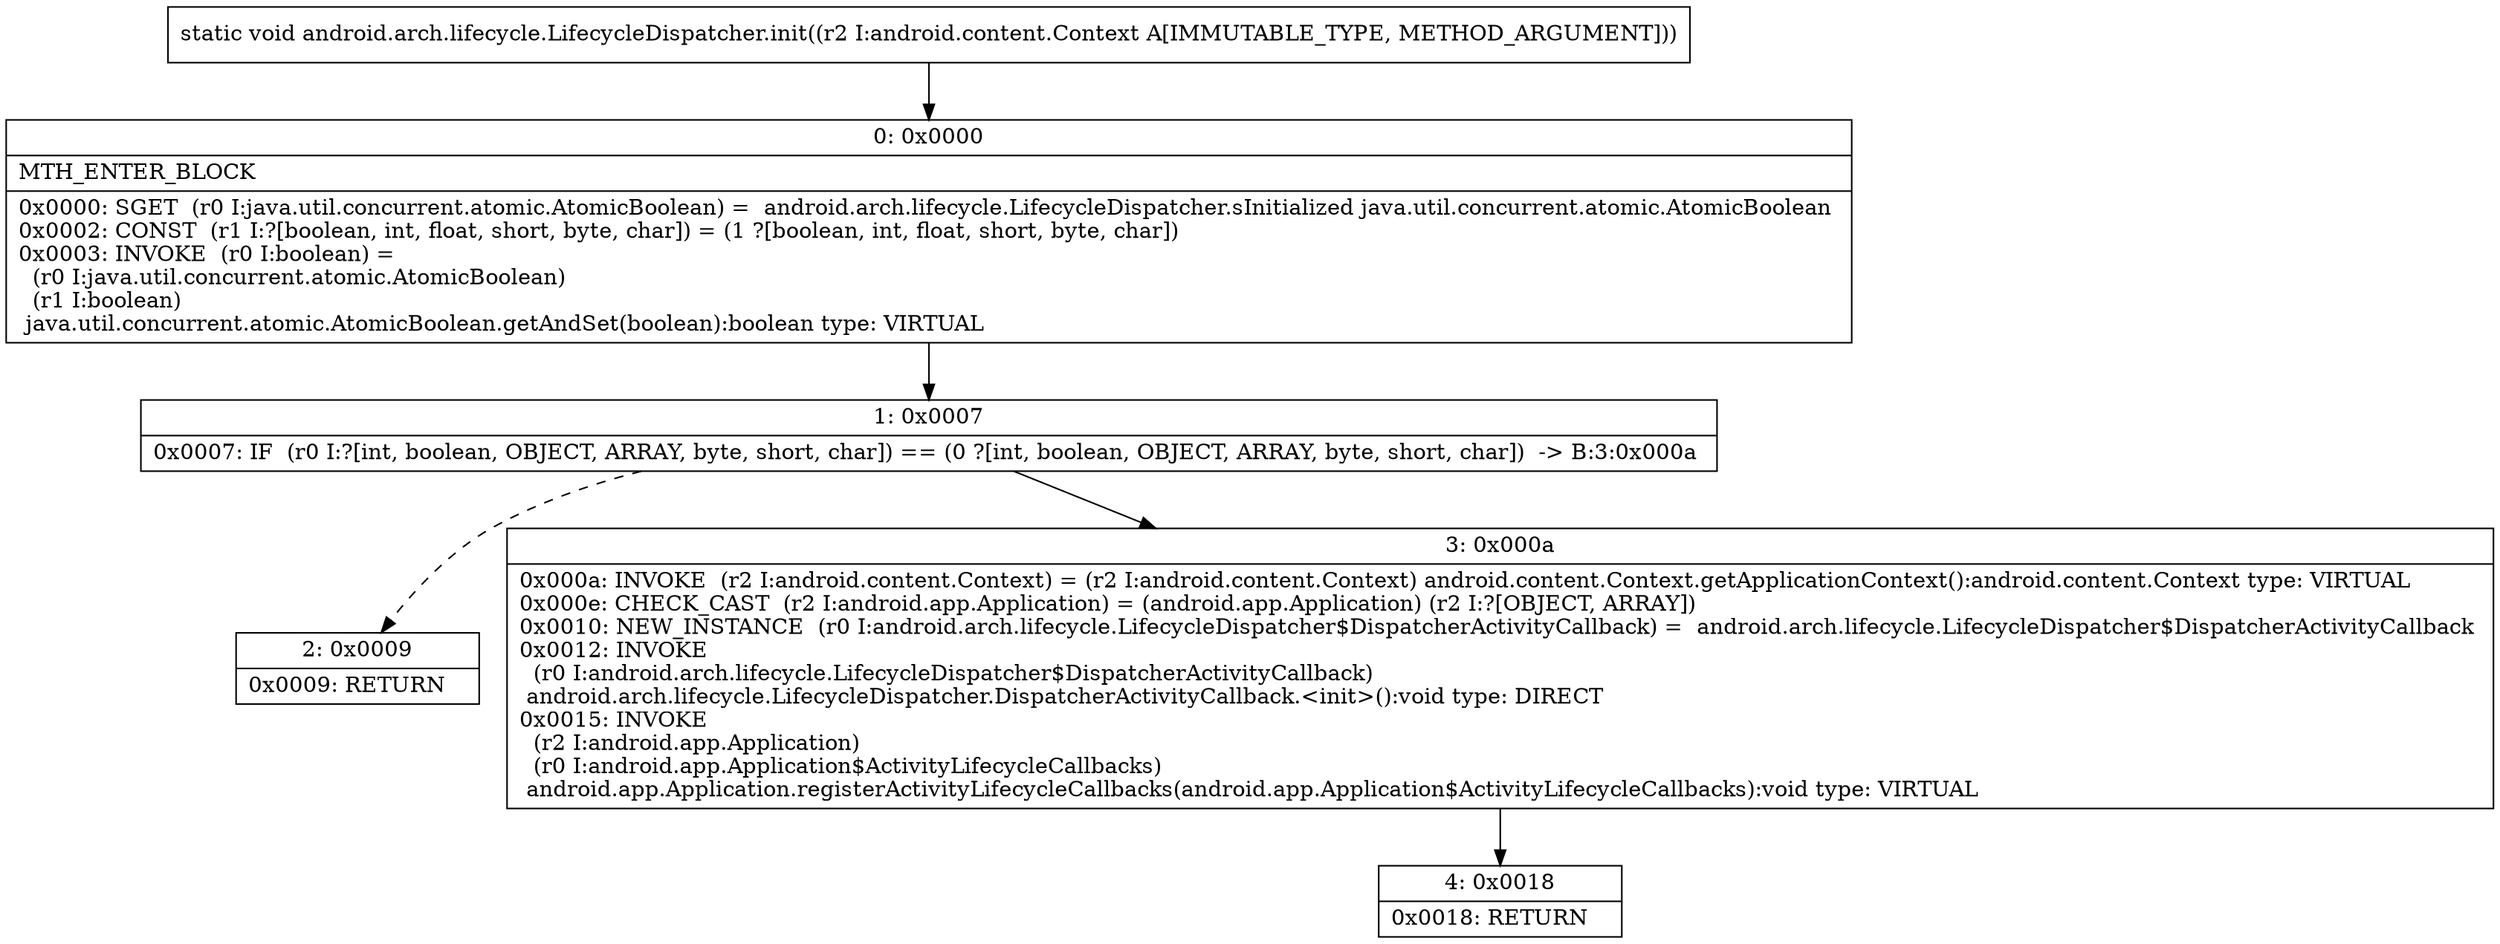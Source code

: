digraph "CFG forandroid.arch.lifecycle.LifecycleDispatcher.init(Landroid\/content\/Context;)V" {
Node_0 [shape=record,label="{0\:\ 0x0000|MTH_ENTER_BLOCK\l|0x0000: SGET  (r0 I:java.util.concurrent.atomic.AtomicBoolean) =  android.arch.lifecycle.LifecycleDispatcher.sInitialized java.util.concurrent.atomic.AtomicBoolean \l0x0002: CONST  (r1 I:?[boolean, int, float, short, byte, char]) = (1 ?[boolean, int, float, short, byte, char]) \l0x0003: INVOKE  (r0 I:boolean) = \l  (r0 I:java.util.concurrent.atomic.AtomicBoolean)\l  (r1 I:boolean)\l java.util.concurrent.atomic.AtomicBoolean.getAndSet(boolean):boolean type: VIRTUAL \l}"];
Node_1 [shape=record,label="{1\:\ 0x0007|0x0007: IF  (r0 I:?[int, boolean, OBJECT, ARRAY, byte, short, char]) == (0 ?[int, boolean, OBJECT, ARRAY, byte, short, char])  \-\> B:3:0x000a \l}"];
Node_2 [shape=record,label="{2\:\ 0x0009|0x0009: RETURN   \l}"];
Node_3 [shape=record,label="{3\:\ 0x000a|0x000a: INVOKE  (r2 I:android.content.Context) = (r2 I:android.content.Context) android.content.Context.getApplicationContext():android.content.Context type: VIRTUAL \l0x000e: CHECK_CAST  (r2 I:android.app.Application) = (android.app.Application) (r2 I:?[OBJECT, ARRAY]) \l0x0010: NEW_INSTANCE  (r0 I:android.arch.lifecycle.LifecycleDispatcher$DispatcherActivityCallback) =  android.arch.lifecycle.LifecycleDispatcher$DispatcherActivityCallback \l0x0012: INVOKE  \l  (r0 I:android.arch.lifecycle.LifecycleDispatcher$DispatcherActivityCallback)\l android.arch.lifecycle.LifecycleDispatcher.DispatcherActivityCallback.\<init\>():void type: DIRECT \l0x0015: INVOKE  \l  (r2 I:android.app.Application)\l  (r0 I:android.app.Application$ActivityLifecycleCallbacks)\l android.app.Application.registerActivityLifecycleCallbacks(android.app.Application$ActivityLifecycleCallbacks):void type: VIRTUAL \l}"];
Node_4 [shape=record,label="{4\:\ 0x0018|0x0018: RETURN   \l}"];
MethodNode[shape=record,label="{static void android.arch.lifecycle.LifecycleDispatcher.init((r2 I:android.content.Context A[IMMUTABLE_TYPE, METHOD_ARGUMENT])) }"];
MethodNode -> Node_0;
Node_0 -> Node_1;
Node_1 -> Node_2[style=dashed];
Node_1 -> Node_3;
Node_3 -> Node_4;
}

